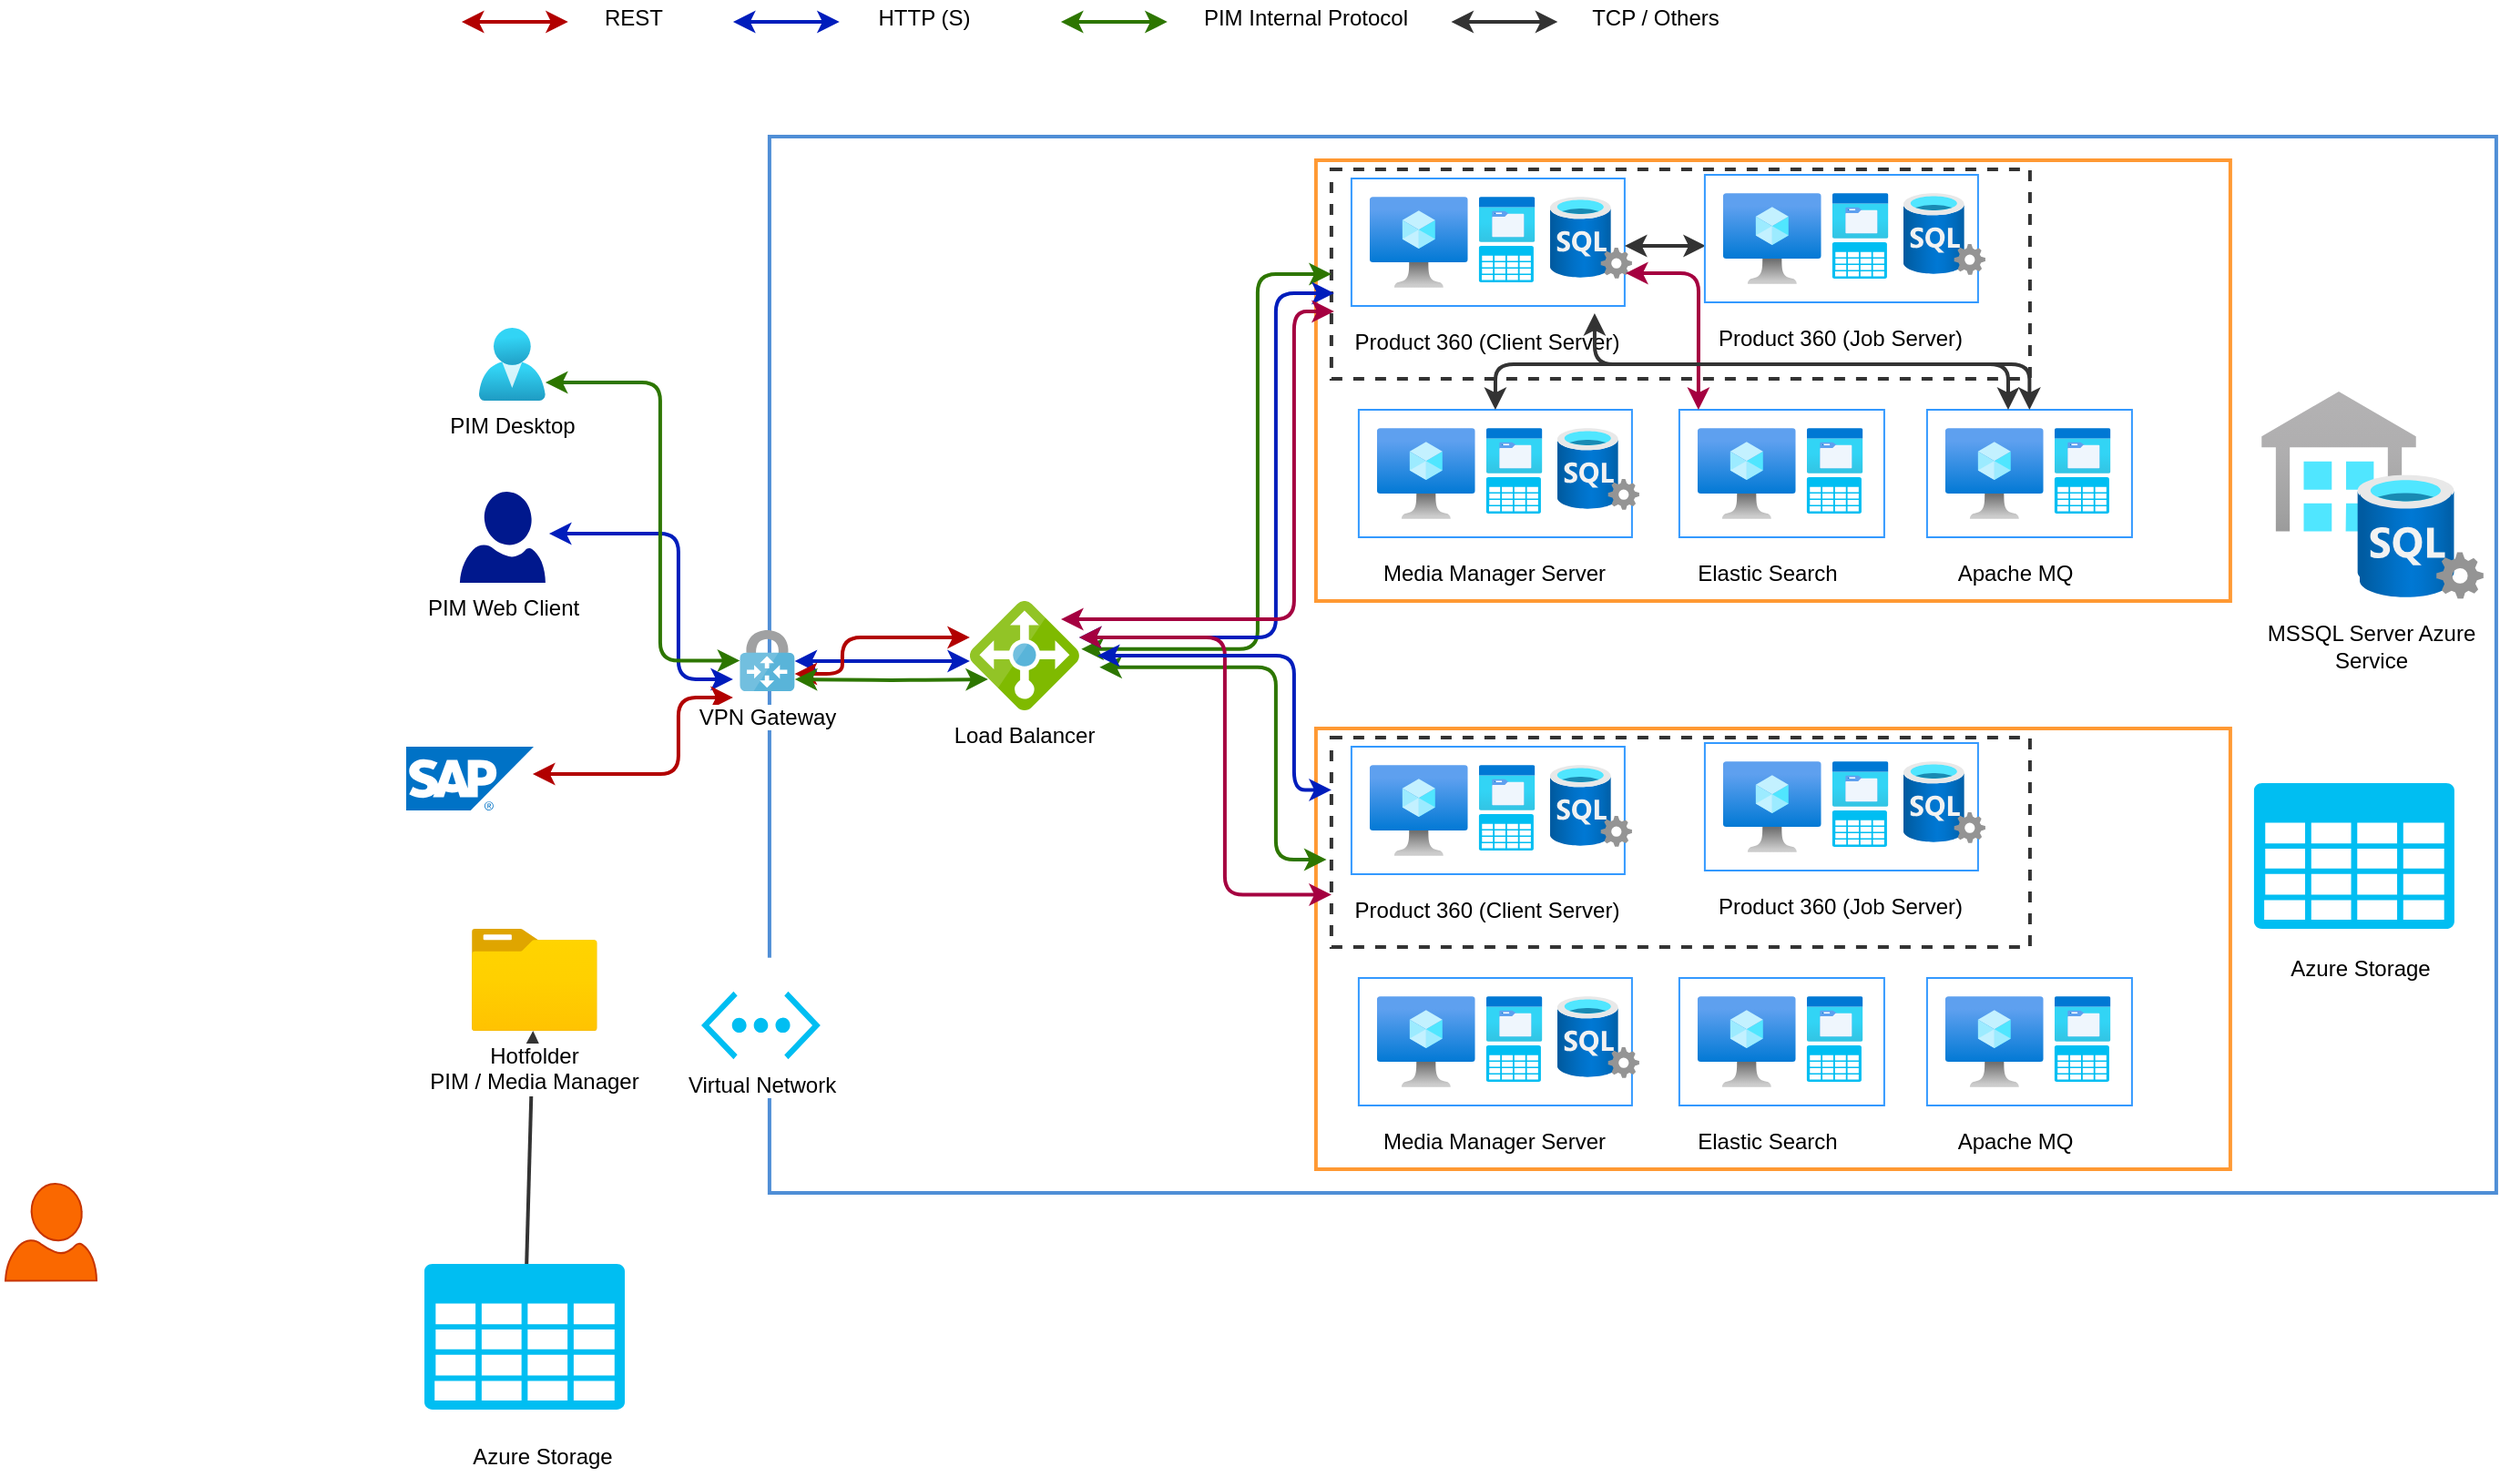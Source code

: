 <mxfile version="14.5.3" type="github">
  <diagram id="Y4N4YJ1VvW1J7Zvk4voF" name="Page-1">
    <mxGraphModel dx="1102" dy="1536" grid="1" gridSize="10" guides="1" tooltips="1" connect="1" arrows="1" fold="1" page="1" pageScale="1" pageWidth="1169" pageHeight="827" math="0" shadow="0">
      <root>
        <mxCell id="0" />
        <mxCell id="1" parent="0" />
        <mxCell id="n7G3Y2LQpJulJycApbIF-125" value="" style="rounded=0;whiteSpace=wrap;html=1;sketch=0;strokeWidth=2;fillColor=none;strokeColor=#4F8ED6;" vertex="1" parent="1">
          <mxGeometry x="549.45" y="-245" width="948" height="580" as="geometry" />
        </mxCell>
        <mxCell id="n7G3Y2LQpJulJycApbIF-141" value="" style="endArrow=classic;startArrow=classic;html=1;strokeWidth=2;edgeStyle=orthogonalEdgeStyle;fillColor=#0050ef;strokeColor=#001DBC;entryX=1.043;entryY=0.46;entryDx=0;entryDy=0;entryPerimeter=0;" edge="1" parent="1" target="n7G3Y2LQpJulJycApbIF-134">
          <mxGeometry width="50" height="50" relative="1" as="geometry">
            <mxPoint x="529.45" y="53" as="sourcePoint" />
            <mxPoint x="436.45" y="-100" as="targetPoint" />
            <Array as="points">
              <mxPoint x="499.45" y="53" />
              <mxPoint x="499.45" y="-27" />
            </Array>
          </mxGeometry>
        </mxCell>
        <mxCell id="n7G3Y2LQpJulJycApbIF-143" value="" style="endArrow=classic;startArrow=classic;html=1;strokeWidth=2;edgeStyle=orthogonalEdgeStyle;fillColor=#e51400;strokeColor=#B20000;entryX=1.064;entryY=0.5;entryDx=0;entryDy=0;entryPerimeter=0;" edge="1" parent="1">
          <mxGeometry width="50" height="50" relative="1" as="geometry">
            <mxPoint x="529.45" y="63" as="sourcePoint" />
            <mxPoint x="419.458" y="105" as="targetPoint" />
            <Array as="points">
              <mxPoint x="499.45" y="63" />
              <mxPoint x="499.45" y="105" />
            </Array>
          </mxGeometry>
        </mxCell>
        <mxCell id="n7G3Y2LQpJulJycApbIF-145" value="" style="endArrow=classic;startArrow=classic;html=1;strokeWidth=2;edgeStyle=orthogonalEdgeStyle;fillColor=#0050ef;strokeColor=#001DBC;" edge="1" parent="1" target="n7G3Y2LQpJulJycApbIF-2">
          <mxGeometry width="50" height="50" relative="1" as="geometry">
            <mxPoint x="659.45" y="43" as="sourcePoint" />
            <mxPoint x="573.3" y="60" as="targetPoint" />
            <Array as="points">
              <mxPoint x="629.45" y="43" />
              <mxPoint x="629.45" y="43" />
            </Array>
          </mxGeometry>
        </mxCell>
        <mxCell id="n7G3Y2LQpJulJycApbIF-127" value="Azure Storage" style="text;html=1;strokeColor=none;fillColor=none;align=center;verticalAlign=middle;whiteSpace=wrap;rounded=0;sketch=0;" vertex="1" parent="1">
          <mxGeometry x="360" y="470" width="130" height="20" as="geometry" />
        </mxCell>
        <mxCell id="n7G3Y2LQpJulJycApbIF-117" value="" style="group" vertex="1" connectable="0" parent="1">
          <mxGeometry x="1368.45" y="-105" width="122" height="113.88" as="geometry" />
        </mxCell>
        <mxCell id="n7G3Y2LQpJulJycApbIF-116" value="" style="aspect=fixed;html=1;points=[];align=center;image;fontSize=12;image=img/lib/azure2/databases/Azure_SQL_Server_Stretch_Databases.svg;sketch=0;strokeColor=#FF9933;strokeWidth=2;fillColor=none;" vertex="1" parent="n7G3Y2LQpJulJycApbIF-117">
          <mxGeometry width="106" height="107.66" as="geometry" />
        </mxCell>
        <mxCell id="n7G3Y2LQpJulJycApbIF-115" value="" style="aspect=fixed;html=1;points=[];align=center;image;fontSize=12;image=img/lib/azure2/databases/SQL_Server.svg;sketch=0;strokeColor=#FF9933;strokeWidth=2;fillColor=none;" vertex="1" parent="n7G3Y2LQpJulJycApbIF-117">
          <mxGeometry x="54" y="45.88" width="68" height="68" as="geometry" />
        </mxCell>
        <mxCell id="n7G3Y2LQpJulJycApbIF-119" value="MSSQL Server Azure Service" style="text;html=1;strokeColor=none;fillColor=none;align=center;verticalAlign=middle;whiteSpace=wrap;rounded=0;sketch=0;" vertex="1" parent="1">
          <mxGeometry x="1364.45" y="25" width="130" height="20" as="geometry" />
        </mxCell>
        <mxCell id="n7G3Y2LQpJulJycApbIF-122" value="Azure Storage" style="text;html=1;strokeColor=none;fillColor=none;align=center;verticalAlign=middle;whiteSpace=wrap;rounded=0;sketch=0;" vertex="1" parent="1">
          <mxGeometry x="1358.45" y="202" width="130" height="20" as="geometry" />
        </mxCell>
        <mxCell id="n7G3Y2LQpJulJycApbIF-9" value="" style="group" vertex="1" connectable="0" parent="1">
          <mxGeometry x="490" y="205.859" width="131.087" height="77.143" as="geometry" />
        </mxCell>
        <mxCell id="n7G3Y2LQpJulJycApbIF-5" value="" style="rounded=0;whiteSpace=wrap;html=1;sketch=0;fillColor=#ffffff;strokeColor=none;" vertex="1" parent="n7G3Y2LQpJulJycApbIF-9">
          <mxGeometry width="100" height="77.14" as="geometry" />
        </mxCell>
        <mxCell id="n7G3Y2LQpJulJycApbIF-3" value="Virtual Network" style="verticalLabelPosition=bottom;html=1;verticalAlign=top;align=center;strokeColor=none;fillColor=#00BEF2;shape=mxgraph.azure.virtual_network;pointerEvents=1;sketch=0;" vertex="1" parent="n7G3Y2LQpJulJycApbIF-9">
          <mxGeometry x="22" y="18.57" width="65.43" height="37.14" as="geometry" />
        </mxCell>
        <mxCell id="n7G3Y2LQpJulJycApbIF-2" value="VPN Gateway" style="aspect=fixed;html=1;points=[];align=center;image;fontSize=12;image=img/lib/mscae/VPN_Gateway.svg;sketch=0;" vertex="1" parent="1">
          <mxGeometry x="533.15" y="26" width="30.15" height="33.5" as="geometry" />
        </mxCell>
        <mxCell id="n7G3Y2LQpJulJycApbIF-23" value="Load Balancer" style="aspect=fixed;html=1;points=[];align=center;image;fontSize=12;image=img/lib/mscae/Load_Balancer_feature.svg;sketch=0;strokeColor=#3399FF;fillColor=#ffffff;" vertex="1" parent="1">
          <mxGeometry x="659.45" y="10" width="60" height="60" as="geometry" />
        </mxCell>
        <mxCell id="n7G3Y2LQpJulJycApbIF-266" style="edgeStyle=none;rounded=0;orthogonalLoop=1;jettySize=auto;html=1;strokeColor=#333333;strokeWidth=2;" edge="1" parent="1" source="n7G3Y2LQpJulJycApbIF-126" target="n7G3Y2LQpJulJycApbIF-128">
          <mxGeometry relative="1" as="geometry" />
        </mxCell>
        <mxCell id="n7G3Y2LQpJulJycApbIF-126" value="" style="verticalLabelPosition=bottom;html=1;verticalAlign=top;align=center;strokeColor=none;fillColor=#00BEF2;shape=mxgraph.azure.storage;pointerEvents=1;sketch=0;" vertex="1" parent="1">
          <mxGeometry x="360" y="374" width="110" height="80" as="geometry" />
        </mxCell>
        <mxCell id="n7G3Y2LQpJulJycApbIF-128" value="Hotfolder &lt;br&gt;PIM / Media Manager" style="aspect=fixed;html=1;points=[];align=center;image;fontSize=12;image=img/lib/azure2/general/Folder_Blank.svg;sketch=0;strokeColor=#4F8ED6;strokeWidth=2;fillColor=none;" vertex="1" parent="1">
          <mxGeometry x="385.9" y="190" width="69" height="56.0" as="geometry" />
        </mxCell>
        <mxCell id="n7G3Y2LQpJulJycApbIF-134" value="PIM Web Client" style="aspect=fixed;pointerEvents=1;shadow=0;dashed=0;html=1;strokeColor=none;labelPosition=center;verticalLabelPosition=bottom;verticalAlign=top;align=center;fillColor=#00188D;shape=mxgraph.azure.user;sketch=0;" vertex="1" parent="1">
          <mxGeometry x="379.45" y="-50" width="47" height="50" as="geometry" />
        </mxCell>
        <mxCell id="n7G3Y2LQpJulJycApbIF-1" value="PIM Desktop" style="aspect=fixed;html=1;points=[];align=center;image;fontSize=12;image=img/lib/azure2/identity/Users.svg;sketch=0;imageBackground=#ffffff;" vertex="1" parent="1">
          <mxGeometry x="389.88" y="-140" width="36.57" height="40" as="geometry" />
        </mxCell>
        <mxCell id="n7G3Y2LQpJulJycApbIF-139" value="" style="endArrow=classic;startArrow=classic;html=1;strokeWidth=2;edgeStyle=orthogonalEdgeStyle;fillColor=#60a917;strokeColor=#2D7600;" edge="1" parent="1" source="n7G3Y2LQpJulJycApbIF-2" target="n7G3Y2LQpJulJycApbIF-1">
          <mxGeometry x="268.45" y="-155" width="50" height="50" as="geometry">
            <mxPoint x="909.45" y="80" as="sourcePoint" />
            <mxPoint x="959.45" y="30" as="targetPoint" />
            <Array as="points">
              <mxPoint x="489.45" y="43" />
              <mxPoint x="489.45" y="-110" />
            </Array>
          </mxGeometry>
        </mxCell>
        <mxCell id="n7G3Y2LQpJulJycApbIF-144" value="" style="endArrow=classic;startArrow=classic;html=1;strokeWidth=2;edgeStyle=orthogonalEdgeStyle;fillColor=#e51400;strokeColor=#B20000;" edge="1" parent="1" source="n7G3Y2LQpJulJycApbIF-23" target="n7G3Y2LQpJulJycApbIF-2">
          <mxGeometry x="268.45" y="-155" width="50" height="50" as="geometry">
            <mxPoint x="669.45" as="sourcePoint" />
            <mxPoint x="429.458" y="115" as="targetPoint" />
            <Array as="points">
              <mxPoint x="589.45" y="30" />
              <mxPoint x="589.45" y="50" />
            </Array>
          </mxGeometry>
        </mxCell>
        <mxCell id="n7G3Y2LQpJulJycApbIF-204" value="" style="group" vertex="1" connectable="0" parent="1">
          <mxGeometry x="849.45" y="-232" width="502" height="242" as="geometry" />
        </mxCell>
        <mxCell id="n7G3Y2LQpJulJycApbIF-54" value="" style="rounded=0;whiteSpace=wrap;html=1;sketch=0;fillColor=none;strokeColor=#FF9933;strokeWidth=2;" vertex="1" parent="n7G3Y2LQpJulJycApbIF-204">
          <mxGeometry width="502" height="242" as="geometry" />
        </mxCell>
        <mxCell id="n7G3Y2LQpJulJycApbIF-31" value="" style="group;fillColor=#ffffff;" vertex="1" connectable="0" parent="n7G3Y2LQpJulJycApbIF-204">
          <mxGeometry x="12" y="10" width="380" height="110" as="geometry" />
        </mxCell>
        <mxCell id="n7G3Y2LQpJulJycApbIF-165" value="" style="rounded=0;whiteSpace=wrap;html=1;sketch=0;strokeWidth=2;fillColor=none;strokeColor=#333333;dashed=1;" vertex="1" parent="n7G3Y2LQpJulJycApbIF-31">
          <mxGeometry x="-3.5" y="-5" width="383.5" height="115" as="geometry" />
        </mxCell>
        <mxCell id="n7G3Y2LQpJulJycApbIF-24" value="" style="rounded=0;whiteSpace=wrap;html=1;sketch=0;strokeColor=#3399FF;fillColor=#ffffff;" vertex="1" parent="n7G3Y2LQpJulJycApbIF-31">
          <mxGeometry x="7.5" width="150" height="70" as="geometry" />
        </mxCell>
        <mxCell id="n7G3Y2LQpJulJycApbIF-25" value="" style="aspect=fixed;html=1;points=[];align=center;image;fontSize=12;image=img/lib/azure2/compute/Virtual_Machine.svg;sketch=0;strokeColor=#3399FF;fillColor=#ffffff;" vertex="1" parent="n7G3Y2LQpJulJycApbIF-31">
          <mxGeometry x="17.5" y="10" width="53.91" height="50" as="geometry" />
        </mxCell>
        <mxCell id="n7G3Y2LQpJulJycApbIF-27" value="" style="aspect=fixed;html=1;points=[];align=center;image;fontSize=12;image=img/lib/azure2/general/Storage_Azure_Files.svg;sketch=0;strokeColor=#3399FF;fillColor=#ffffff;" vertex="1" parent="n7G3Y2LQpJulJycApbIF-31">
          <mxGeometry x="77.5" y="10" width="30.76" height="25" as="geometry" />
        </mxCell>
        <mxCell id="n7G3Y2LQpJulJycApbIF-28" value="" style="verticalLabelPosition=bottom;html=1;verticalAlign=top;align=center;strokeColor=none;fillColor=#00BEF2;shape=mxgraph.azure.storage;pointerEvents=1;sketch=0;" vertex="1" parent="n7G3Y2LQpJulJycApbIF-31">
          <mxGeometry x="77.5" y="37" width="30" height="20" as="geometry" />
        </mxCell>
        <mxCell id="n7G3Y2LQpJulJycApbIF-29" value="" style="aspect=fixed;html=1;points=[];align=center;image;fontSize=12;image=img/lib/azure2/databases/SQL_Server.svg;sketch=0;strokeColor=#3399FF;fillColor=#ffffff;" vertex="1" parent="n7G3Y2LQpJulJycApbIF-31">
          <mxGeometry x="116.5" y="10" width="45" height="45" as="geometry" />
        </mxCell>
        <mxCell id="n7G3Y2LQpJulJycApbIF-30" value="Product 360 (Client Server)" style="text;html=1;strokeColor=none;fillColor=none;align=center;verticalAlign=middle;whiteSpace=wrap;rounded=0;sketch=0;" vertex="1" parent="n7G3Y2LQpJulJycApbIF-31">
          <mxGeometry y="80" width="165" height="20" as="geometry" />
        </mxCell>
        <mxCell id="n7G3Y2LQpJulJycApbIF-256" value="" style="endArrow=classic;startArrow=classic;html=1;strokeWidth=2;fillColor=#60a917;entryX=1.064;entryY=0.5;entryDx=0;entryDy=0;entryPerimeter=0;strokeColor=#333333;" edge="1" parent="n7G3Y2LQpJulJycApbIF-31">
          <mxGeometry x="156.488" y="-13" width="50" height="50" as="geometry">
            <mxPoint x="202" y="37" as="sourcePoint" />
            <mxPoint x="157.498" y="37" as="targetPoint" />
          </mxGeometry>
        </mxCell>
        <mxCell id="n7G3Y2LQpJulJycApbIF-32" value="" style="group" vertex="1" connectable="0" parent="n7G3Y2LQpJulJycApbIF-204">
          <mxGeometry x="206" y="8" width="165" height="100" as="geometry" />
        </mxCell>
        <mxCell id="n7G3Y2LQpJulJycApbIF-33" value="" style="rounded=0;whiteSpace=wrap;html=1;sketch=0;strokeColor=#3399FF;fillColor=#ffffff;" vertex="1" parent="n7G3Y2LQpJulJycApbIF-32">
          <mxGeometry x="7.5" width="150" height="70" as="geometry" />
        </mxCell>
        <mxCell id="n7G3Y2LQpJulJycApbIF-34" value="" style="aspect=fixed;html=1;points=[];align=center;image;fontSize=12;image=img/lib/azure2/compute/Virtual_Machine.svg;sketch=0;strokeColor=#3399FF;fillColor=#ffffff;" vertex="1" parent="n7G3Y2LQpJulJycApbIF-32">
          <mxGeometry x="17.5" y="10" width="53.91" height="50" as="geometry" />
        </mxCell>
        <mxCell id="n7G3Y2LQpJulJycApbIF-35" value="" style="aspect=fixed;html=1;points=[];align=center;image;fontSize=12;image=img/lib/azure2/general/Storage_Azure_Files.svg;sketch=0;strokeColor=#3399FF;fillColor=#ffffff;" vertex="1" parent="n7G3Y2LQpJulJycApbIF-32">
          <mxGeometry x="77.5" y="10" width="30.76" height="25" as="geometry" />
        </mxCell>
        <mxCell id="n7G3Y2LQpJulJycApbIF-36" value="" style="verticalLabelPosition=bottom;html=1;verticalAlign=top;align=center;strokeColor=none;fillColor=#00BEF2;shape=mxgraph.azure.storage;pointerEvents=1;sketch=0;" vertex="1" parent="n7G3Y2LQpJulJycApbIF-32">
          <mxGeometry x="77.5" y="37" width="30" height="20" as="geometry" />
        </mxCell>
        <mxCell id="n7G3Y2LQpJulJycApbIF-37" value="" style="aspect=fixed;html=1;points=[];align=center;image;fontSize=12;image=img/lib/azure2/databases/SQL_Server.svg;sketch=0;strokeColor=#3399FF;fillColor=#ffffff;" vertex="1" parent="n7G3Y2LQpJulJycApbIF-32">
          <mxGeometry x="116.5" y="10" width="45" height="45" as="geometry" />
        </mxCell>
        <mxCell id="n7G3Y2LQpJulJycApbIF-38" value="Product 360 (Job Server)" style="text;html=1;strokeColor=none;fillColor=none;align=center;verticalAlign=middle;whiteSpace=wrap;rounded=0;sketch=0;" vertex="1" parent="n7G3Y2LQpJulJycApbIF-32">
          <mxGeometry y="80" width="165" height="20" as="geometry" />
        </mxCell>
        <mxCell id="n7G3Y2LQpJulJycApbIF-40" value="" style="group" vertex="1" connectable="0" parent="n7G3Y2LQpJulJycApbIF-204">
          <mxGeometry x="16" y="137" width="165" height="100" as="geometry" />
        </mxCell>
        <mxCell id="n7G3Y2LQpJulJycApbIF-41" value="" style="rounded=0;whiteSpace=wrap;html=1;sketch=0;strokeColor=#3399FF;fillColor=#ffffff;" vertex="1" parent="n7G3Y2LQpJulJycApbIF-40">
          <mxGeometry x="7.5" width="150" height="70" as="geometry" />
        </mxCell>
        <mxCell id="n7G3Y2LQpJulJycApbIF-42" value="" style="aspect=fixed;html=1;points=[];align=center;image;fontSize=12;image=img/lib/azure2/compute/Virtual_Machine.svg;sketch=0;strokeColor=#3399FF;fillColor=#ffffff;" vertex="1" parent="n7G3Y2LQpJulJycApbIF-40">
          <mxGeometry x="17.5" y="10" width="53.91" height="50" as="geometry" />
        </mxCell>
        <mxCell id="n7G3Y2LQpJulJycApbIF-43" value="" style="aspect=fixed;html=1;points=[];align=center;image;fontSize=12;image=img/lib/azure2/general/Storage_Azure_Files.svg;sketch=0;strokeColor=#3399FF;fillColor=#ffffff;" vertex="1" parent="n7G3Y2LQpJulJycApbIF-40">
          <mxGeometry x="77.5" y="10" width="30.76" height="25" as="geometry" />
        </mxCell>
        <mxCell id="n7G3Y2LQpJulJycApbIF-44" value="" style="verticalLabelPosition=bottom;html=1;verticalAlign=top;align=center;strokeColor=none;fillColor=#00BEF2;shape=mxgraph.azure.storage;pointerEvents=1;sketch=0;" vertex="1" parent="n7G3Y2LQpJulJycApbIF-40">
          <mxGeometry x="77.5" y="37" width="30" height="20" as="geometry" />
        </mxCell>
        <mxCell id="n7G3Y2LQpJulJycApbIF-45" value="" style="aspect=fixed;html=1;points=[];align=center;image;fontSize=12;image=img/lib/azure2/databases/SQL_Server.svg;sketch=0;strokeColor=#3399FF;fillColor=#ffffff;" vertex="1" parent="n7G3Y2LQpJulJycApbIF-40">
          <mxGeometry x="116.5" y="10" width="45" height="45" as="geometry" />
        </mxCell>
        <mxCell id="n7G3Y2LQpJulJycApbIF-46" value="Media Manager Server" style="text;html=1;strokeColor=none;fillColor=none;align=center;verticalAlign=middle;whiteSpace=wrap;rounded=0;sketch=0;" vertex="1" parent="n7G3Y2LQpJulJycApbIF-40">
          <mxGeometry y="80" width="165" height="20" as="geometry" />
        </mxCell>
        <mxCell id="n7G3Y2LQpJulJycApbIF-47" value="" style="group" vertex="1" connectable="0" parent="n7G3Y2LQpJulJycApbIF-204">
          <mxGeometry x="192" y="137" width="165" height="100" as="geometry" />
        </mxCell>
        <mxCell id="n7G3Y2LQpJulJycApbIF-48" value="" style="rounded=0;whiteSpace=wrap;html=1;sketch=0;strokeColor=#3399FF;fillColor=#ffffff;" vertex="1" parent="n7G3Y2LQpJulJycApbIF-47">
          <mxGeometry x="7.5" width="112.5" height="70" as="geometry" />
        </mxCell>
        <mxCell id="n7G3Y2LQpJulJycApbIF-49" value="" style="aspect=fixed;html=1;points=[];align=center;image;fontSize=12;image=img/lib/azure2/compute/Virtual_Machine.svg;sketch=0;strokeColor=#3399FF;fillColor=#ffffff;" vertex="1" parent="n7G3Y2LQpJulJycApbIF-47">
          <mxGeometry x="17.5" y="10" width="53.91" height="50" as="geometry" />
        </mxCell>
        <mxCell id="n7G3Y2LQpJulJycApbIF-50" value="" style="aspect=fixed;html=1;points=[];align=center;image;fontSize=12;image=img/lib/azure2/general/Storage_Azure_Files.svg;sketch=0;strokeColor=#3399FF;fillColor=#ffffff;" vertex="1" parent="n7G3Y2LQpJulJycApbIF-47">
          <mxGeometry x="77.5" y="10" width="30.76" height="25" as="geometry" />
        </mxCell>
        <mxCell id="n7G3Y2LQpJulJycApbIF-51" value="" style="verticalLabelPosition=bottom;html=1;verticalAlign=top;align=center;strokeColor=none;fillColor=#00BEF2;shape=mxgraph.azure.storage;pointerEvents=1;sketch=0;" vertex="1" parent="n7G3Y2LQpJulJycApbIF-47">
          <mxGeometry x="77.5" y="37" width="30" height="20" as="geometry" />
        </mxCell>
        <mxCell id="n7G3Y2LQpJulJycApbIF-53" value="Elastic Search" style="text;html=1;strokeColor=none;fillColor=none;align=center;verticalAlign=middle;whiteSpace=wrap;rounded=0;sketch=0;" vertex="1" parent="n7G3Y2LQpJulJycApbIF-47">
          <mxGeometry x="-26" y="80" width="165" height="20" as="geometry" />
        </mxCell>
        <mxCell id="n7G3Y2LQpJulJycApbIF-147" value="" style="group" vertex="1" connectable="0" parent="n7G3Y2LQpJulJycApbIF-204">
          <mxGeometry x="328" y="137" width="165" height="100" as="geometry" />
        </mxCell>
        <mxCell id="n7G3Y2LQpJulJycApbIF-148" value="" style="rounded=0;whiteSpace=wrap;html=1;sketch=0;strokeColor=#3399FF;fillColor=#ffffff;" vertex="1" parent="n7G3Y2LQpJulJycApbIF-147">
          <mxGeometry x="7.5" width="112.5" height="70" as="geometry" />
        </mxCell>
        <mxCell id="n7G3Y2LQpJulJycApbIF-149" value="" style="aspect=fixed;html=1;points=[];align=center;image;fontSize=12;image=img/lib/azure2/compute/Virtual_Machine.svg;sketch=0;strokeColor=#3399FF;fillColor=#ffffff;" vertex="1" parent="n7G3Y2LQpJulJycApbIF-147">
          <mxGeometry x="17.5" y="10" width="53.91" height="50" as="geometry" />
        </mxCell>
        <mxCell id="n7G3Y2LQpJulJycApbIF-150" value="" style="aspect=fixed;html=1;points=[];align=center;image;fontSize=12;image=img/lib/azure2/general/Storage_Azure_Files.svg;sketch=0;strokeColor=#3399FF;fillColor=#ffffff;" vertex="1" parent="n7G3Y2LQpJulJycApbIF-147">
          <mxGeometry x="77.5" y="10" width="30.76" height="25" as="geometry" />
        </mxCell>
        <mxCell id="n7G3Y2LQpJulJycApbIF-151" value="" style="verticalLabelPosition=bottom;html=1;verticalAlign=top;align=center;strokeColor=none;fillColor=#00BEF2;shape=mxgraph.azure.storage;pointerEvents=1;sketch=0;" vertex="1" parent="n7G3Y2LQpJulJycApbIF-147">
          <mxGeometry x="77.5" y="37" width="30" height="20" as="geometry" />
        </mxCell>
        <mxCell id="n7G3Y2LQpJulJycApbIF-152" value="Apache MQ" style="text;html=1;strokeColor=none;fillColor=none;align=center;verticalAlign=middle;whiteSpace=wrap;rounded=0;sketch=0;" vertex="1" parent="n7G3Y2LQpJulJycApbIF-147">
          <mxGeometry x="-26" y="80" width="165" height="20" as="geometry" />
        </mxCell>
        <mxCell id="n7G3Y2LQpJulJycApbIF-253" value="" style="endArrow=classic;startArrow=classic;html=1;strokeWidth=2;edgeStyle=orthogonalEdgeStyle;fillColor=#d80073;entryX=0.5;entryY=0;entryDx=0;entryDy=0;strokeColor=#333333;exitX=0.89;exitY=1.057;exitDx=0;exitDy=0;exitPerimeter=0;" edge="1" parent="n7G3Y2LQpJulJycApbIF-204" source="n7G3Y2LQpJulJycApbIF-24" target="n7G3Y2LQpJulJycApbIF-148">
          <mxGeometry x="-541" y="117" width="50" height="50" as="geometry">
            <mxPoint x="20" y="93" as="sourcePoint" />
            <mxPoint x="-120" y="243" as="targetPoint" />
            <Array as="points">
              <mxPoint x="153" y="112" />
              <mxPoint x="392" y="112" />
            </Array>
          </mxGeometry>
        </mxCell>
        <mxCell id="n7G3Y2LQpJulJycApbIF-257" value="" style="endArrow=classic;startArrow=classic;html=1;strokeWidth=2;edgeStyle=orthogonalEdgeStyle;fillColor=#d80073;strokeColor=#A50040;" edge="1" parent="n7G3Y2LQpJulJycApbIF-204">
          <mxGeometry x="-541" y="118" width="50" height="50" as="geometry">
            <mxPoint x="210" y="137" as="sourcePoint" />
            <mxPoint x="170" y="62" as="targetPoint" />
            <Array as="points">
              <mxPoint x="210" y="62" />
              <mxPoint x="170" y="62" />
            </Array>
          </mxGeometry>
        </mxCell>
        <mxCell id="n7G3Y2LQpJulJycApbIF-258" value="" style="endArrow=classic;startArrow=classic;html=1;strokeWidth=2;edgeStyle=orthogonalEdgeStyle;fillColor=#d80073;strokeColor=#333333;exitX=0.5;exitY=0;exitDx=0;exitDy=0;entryX=0.396;entryY=0;entryDx=0;entryDy=0;entryPerimeter=0;" edge="1" parent="n7G3Y2LQpJulJycApbIF-204" source="n7G3Y2LQpJulJycApbIF-41" target="n7G3Y2LQpJulJycApbIF-148">
          <mxGeometry x="-1041" y="369" width="50" height="50" as="geometry">
            <mxPoint x="163" y="93.99" as="sourcePoint" />
            <mxPoint x="390" y="132" as="targetPoint" />
            <Array as="points">
              <mxPoint x="99" y="112" />
              <mxPoint x="380" y="112" />
            </Array>
          </mxGeometry>
        </mxCell>
        <mxCell id="n7G3Y2LQpJulJycApbIF-205" value="" style="group" vertex="1" connectable="0" parent="1">
          <mxGeometry x="849.45" y="80" width="502" height="242" as="geometry" />
        </mxCell>
        <mxCell id="n7G3Y2LQpJulJycApbIF-206" value="" style="rounded=0;whiteSpace=wrap;html=1;sketch=0;fillColor=none;strokeColor=#FF9933;strokeWidth=2;" vertex="1" parent="n7G3Y2LQpJulJycApbIF-205">
          <mxGeometry width="502" height="242" as="geometry" />
        </mxCell>
        <mxCell id="n7G3Y2LQpJulJycApbIF-207" value="" style="group;fillColor=#ffffff;" vertex="1" connectable="0" parent="n7G3Y2LQpJulJycApbIF-205">
          <mxGeometry x="12" y="10" width="380" height="110" as="geometry" />
        </mxCell>
        <mxCell id="n7G3Y2LQpJulJycApbIF-208" value="" style="rounded=0;whiteSpace=wrap;html=1;sketch=0;strokeWidth=2;fillColor=none;strokeColor=#333333;dashed=1;" vertex="1" parent="n7G3Y2LQpJulJycApbIF-207">
          <mxGeometry x="-3.5" y="-5" width="383.5" height="115" as="geometry" />
        </mxCell>
        <mxCell id="n7G3Y2LQpJulJycApbIF-209" value="" style="rounded=0;whiteSpace=wrap;html=1;sketch=0;strokeColor=#3399FF;fillColor=#ffffff;" vertex="1" parent="n7G3Y2LQpJulJycApbIF-207">
          <mxGeometry x="7.5" width="150" height="70" as="geometry" />
        </mxCell>
        <mxCell id="n7G3Y2LQpJulJycApbIF-210" value="" style="aspect=fixed;html=1;points=[];align=center;image;fontSize=12;image=img/lib/azure2/compute/Virtual_Machine.svg;sketch=0;strokeColor=#3399FF;fillColor=#ffffff;" vertex="1" parent="n7G3Y2LQpJulJycApbIF-207">
          <mxGeometry x="17.5" y="10" width="53.91" height="50" as="geometry" />
        </mxCell>
        <mxCell id="n7G3Y2LQpJulJycApbIF-211" value="" style="aspect=fixed;html=1;points=[];align=center;image;fontSize=12;image=img/lib/azure2/general/Storage_Azure_Files.svg;sketch=0;strokeColor=#3399FF;fillColor=#ffffff;" vertex="1" parent="n7G3Y2LQpJulJycApbIF-207">
          <mxGeometry x="77.5" y="10" width="30.76" height="25" as="geometry" />
        </mxCell>
        <mxCell id="n7G3Y2LQpJulJycApbIF-212" value="" style="verticalLabelPosition=bottom;html=1;verticalAlign=top;align=center;strokeColor=none;fillColor=#00BEF2;shape=mxgraph.azure.storage;pointerEvents=1;sketch=0;" vertex="1" parent="n7G3Y2LQpJulJycApbIF-207">
          <mxGeometry x="77.5" y="37" width="30" height="20" as="geometry" />
        </mxCell>
        <mxCell id="n7G3Y2LQpJulJycApbIF-213" value="" style="aspect=fixed;html=1;points=[];align=center;image;fontSize=12;image=img/lib/azure2/databases/SQL_Server.svg;sketch=0;strokeColor=#3399FF;fillColor=#ffffff;" vertex="1" parent="n7G3Y2LQpJulJycApbIF-207">
          <mxGeometry x="116.5" y="10" width="45" height="45" as="geometry" />
        </mxCell>
        <mxCell id="n7G3Y2LQpJulJycApbIF-214" value="Product 360 (Client Server)" style="text;html=1;strokeColor=none;fillColor=none;align=center;verticalAlign=middle;whiteSpace=wrap;rounded=0;sketch=0;" vertex="1" parent="n7G3Y2LQpJulJycApbIF-207">
          <mxGeometry y="80" width="165" height="20" as="geometry" />
        </mxCell>
        <mxCell id="n7G3Y2LQpJulJycApbIF-215" value="" style="group" vertex="1" connectable="0" parent="n7G3Y2LQpJulJycApbIF-205">
          <mxGeometry x="206" y="8" width="165" height="100" as="geometry" />
        </mxCell>
        <mxCell id="n7G3Y2LQpJulJycApbIF-216" value="" style="rounded=0;whiteSpace=wrap;html=1;sketch=0;strokeColor=#3399FF;fillColor=#ffffff;" vertex="1" parent="n7G3Y2LQpJulJycApbIF-215">
          <mxGeometry x="7.5" width="150" height="70" as="geometry" />
        </mxCell>
        <mxCell id="n7G3Y2LQpJulJycApbIF-217" value="" style="aspect=fixed;html=1;points=[];align=center;image;fontSize=12;image=img/lib/azure2/compute/Virtual_Machine.svg;sketch=0;strokeColor=#3399FF;fillColor=#ffffff;" vertex="1" parent="n7G3Y2LQpJulJycApbIF-215">
          <mxGeometry x="17.5" y="10" width="53.91" height="50" as="geometry" />
        </mxCell>
        <mxCell id="n7G3Y2LQpJulJycApbIF-218" value="" style="aspect=fixed;html=1;points=[];align=center;image;fontSize=12;image=img/lib/azure2/general/Storage_Azure_Files.svg;sketch=0;strokeColor=#3399FF;fillColor=#ffffff;" vertex="1" parent="n7G3Y2LQpJulJycApbIF-215">
          <mxGeometry x="77.5" y="10" width="30.76" height="25" as="geometry" />
        </mxCell>
        <mxCell id="n7G3Y2LQpJulJycApbIF-219" value="" style="verticalLabelPosition=bottom;html=1;verticalAlign=top;align=center;strokeColor=none;fillColor=#00BEF2;shape=mxgraph.azure.storage;pointerEvents=1;sketch=0;" vertex="1" parent="n7G3Y2LQpJulJycApbIF-215">
          <mxGeometry x="77.5" y="37" width="30" height="20" as="geometry" />
        </mxCell>
        <mxCell id="n7G3Y2LQpJulJycApbIF-220" value="" style="aspect=fixed;html=1;points=[];align=center;image;fontSize=12;image=img/lib/azure2/databases/SQL_Server.svg;sketch=0;strokeColor=#3399FF;fillColor=#ffffff;" vertex="1" parent="n7G3Y2LQpJulJycApbIF-215">
          <mxGeometry x="116.5" y="10" width="45" height="45" as="geometry" />
        </mxCell>
        <mxCell id="n7G3Y2LQpJulJycApbIF-221" value="Product 360 (Job Server)" style="text;html=1;strokeColor=none;fillColor=none;align=center;verticalAlign=middle;whiteSpace=wrap;rounded=0;sketch=0;" vertex="1" parent="n7G3Y2LQpJulJycApbIF-215">
          <mxGeometry y="80" width="165" height="20" as="geometry" />
        </mxCell>
        <mxCell id="n7G3Y2LQpJulJycApbIF-222" value="" style="group" vertex="1" connectable="0" parent="n7G3Y2LQpJulJycApbIF-205">
          <mxGeometry x="16" y="137" width="165" height="100" as="geometry" />
        </mxCell>
        <mxCell id="n7G3Y2LQpJulJycApbIF-223" value="" style="rounded=0;whiteSpace=wrap;html=1;sketch=0;strokeColor=#3399FF;fillColor=#ffffff;" vertex="1" parent="n7G3Y2LQpJulJycApbIF-222">
          <mxGeometry x="7.5" width="150" height="70" as="geometry" />
        </mxCell>
        <mxCell id="n7G3Y2LQpJulJycApbIF-224" value="" style="aspect=fixed;html=1;points=[];align=center;image;fontSize=12;image=img/lib/azure2/compute/Virtual_Machine.svg;sketch=0;strokeColor=#3399FF;fillColor=#ffffff;" vertex="1" parent="n7G3Y2LQpJulJycApbIF-222">
          <mxGeometry x="17.5" y="10" width="53.91" height="50" as="geometry" />
        </mxCell>
        <mxCell id="n7G3Y2LQpJulJycApbIF-225" value="" style="aspect=fixed;html=1;points=[];align=center;image;fontSize=12;image=img/lib/azure2/general/Storage_Azure_Files.svg;sketch=0;strokeColor=#3399FF;fillColor=#ffffff;" vertex="1" parent="n7G3Y2LQpJulJycApbIF-222">
          <mxGeometry x="77.5" y="10" width="30.76" height="25" as="geometry" />
        </mxCell>
        <mxCell id="n7G3Y2LQpJulJycApbIF-226" value="" style="verticalLabelPosition=bottom;html=1;verticalAlign=top;align=center;strokeColor=none;fillColor=#00BEF2;shape=mxgraph.azure.storage;pointerEvents=1;sketch=0;" vertex="1" parent="n7G3Y2LQpJulJycApbIF-222">
          <mxGeometry x="77.5" y="37" width="30" height="20" as="geometry" />
        </mxCell>
        <mxCell id="n7G3Y2LQpJulJycApbIF-227" value="" style="aspect=fixed;html=1;points=[];align=center;image;fontSize=12;image=img/lib/azure2/databases/SQL_Server.svg;sketch=0;strokeColor=#3399FF;fillColor=#ffffff;" vertex="1" parent="n7G3Y2LQpJulJycApbIF-222">
          <mxGeometry x="116.5" y="10" width="45" height="45" as="geometry" />
        </mxCell>
        <mxCell id="n7G3Y2LQpJulJycApbIF-228" value="Media Manager Server" style="text;html=1;strokeColor=none;fillColor=none;align=center;verticalAlign=middle;whiteSpace=wrap;rounded=0;sketch=0;" vertex="1" parent="n7G3Y2LQpJulJycApbIF-222">
          <mxGeometry y="80" width="165" height="20" as="geometry" />
        </mxCell>
        <mxCell id="n7G3Y2LQpJulJycApbIF-229" value="" style="group" vertex="1" connectable="0" parent="n7G3Y2LQpJulJycApbIF-205">
          <mxGeometry x="192" y="137" width="165" height="100" as="geometry" />
        </mxCell>
        <mxCell id="n7G3Y2LQpJulJycApbIF-230" value="" style="rounded=0;whiteSpace=wrap;html=1;sketch=0;strokeColor=#3399FF;fillColor=#ffffff;" vertex="1" parent="n7G3Y2LQpJulJycApbIF-229">
          <mxGeometry x="7.5" width="112.5" height="70" as="geometry" />
        </mxCell>
        <mxCell id="n7G3Y2LQpJulJycApbIF-231" value="" style="aspect=fixed;html=1;points=[];align=center;image;fontSize=12;image=img/lib/azure2/compute/Virtual_Machine.svg;sketch=0;strokeColor=#3399FF;fillColor=#ffffff;" vertex="1" parent="n7G3Y2LQpJulJycApbIF-229">
          <mxGeometry x="17.5" y="10" width="53.91" height="50" as="geometry" />
        </mxCell>
        <mxCell id="n7G3Y2LQpJulJycApbIF-232" value="" style="aspect=fixed;html=1;points=[];align=center;image;fontSize=12;image=img/lib/azure2/general/Storage_Azure_Files.svg;sketch=0;strokeColor=#3399FF;fillColor=#ffffff;" vertex="1" parent="n7G3Y2LQpJulJycApbIF-229">
          <mxGeometry x="77.5" y="10" width="30.76" height="25" as="geometry" />
        </mxCell>
        <mxCell id="n7G3Y2LQpJulJycApbIF-233" value="" style="verticalLabelPosition=bottom;html=1;verticalAlign=top;align=center;strokeColor=none;fillColor=#00BEF2;shape=mxgraph.azure.storage;pointerEvents=1;sketch=0;" vertex="1" parent="n7G3Y2LQpJulJycApbIF-229">
          <mxGeometry x="77.5" y="37" width="30" height="20" as="geometry" />
        </mxCell>
        <mxCell id="n7G3Y2LQpJulJycApbIF-234" value="Elastic Search" style="text;html=1;strokeColor=none;fillColor=none;align=center;verticalAlign=middle;whiteSpace=wrap;rounded=0;sketch=0;" vertex="1" parent="n7G3Y2LQpJulJycApbIF-229">
          <mxGeometry x="-26" y="80" width="165" height="20" as="geometry" />
        </mxCell>
        <mxCell id="n7G3Y2LQpJulJycApbIF-235" value="" style="group" vertex="1" connectable="0" parent="n7G3Y2LQpJulJycApbIF-205">
          <mxGeometry x="328" y="137" width="165" height="100" as="geometry" />
        </mxCell>
        <mxCell id="n7G3Y2LQpJulJycApbIF-236" value="" style="rounded=0;whiteSpace=wrap;html=1;sketch=0;strokeColor=#3399FF;fillColor=#ffffff;" vertex="1" parent="n7G3Y2LQpJulJycApbIF-235">
          <mxGeometry x="7.5" width="112.5" height="70" as="geometry" />
        </mxCell>
        <mxCell id="n7G3Y2LQpJulJycApbIF-237" value="" style="aspect=fixed;html=1;points=[];align=center;image;fontSize=12;image=img/lib/azure2/compute/Virtual_Machine.svg;sketch=0;strokeColor=#3399FF;fillColor=#ffffff;" vertex="1" parent="n7G3Y2LQpJulJycApbIF-235">
          <mxGeometry x="17.5" y="10" width="53.91" height="50" as="geometry" />
        </mxCell>
        <mxCell id="n7G3Y2LQpJulJycApbIF-238" value="" style="aspect=fixed;html=1;points=[];align=center;image;fontSize=12;image=img/lib/azure2/general/Storage_Azure_Files.svg;sketch=0;strokeColor=#3399FF;fillColor=#ffffff;" vertex="1" parent="n7G3Y2LQpJulJycApbIF-235">
          <mxGeometry x="77.5" y="10" width="30.76" height="25" as="geometry" />
        </mxCell>
        <mxCell id="n7G3Y2LQpJulJycApbIF-239" value="" style="verticalLabelPosition=bottom;html=1;verticalAlign=top;align=center;strokeColor=none;fillColor=#00BEF2;shape=mxgraph.azure.storage;pointerEvents=1;sketch=0;" vertex="1" parent="n7G3Y2LQpJulJycApbIF-235">
          <mxGeometry x="77.5" y="37" width="30" height="20" as="geometry" />
        </mxCell>
        <mxCell id="n7G3Y2LQpJulJycApbIF-240" value="Apache MQ" style="text;html=1;strokeColor=none;fillColor=none;align=center;verticalAlign=middle;whiteSpace=wrap;rounded=0;sketch=0;" vertex="1" parent="n7G3Y2LQpJulJycApbIF-235">
          <mxGeometry x="-26" y="80" width="165" height="20" as="geometry" />
        </mxCell>
        <mxCell id="n7G3Y2LQpJulJycApbIF-242" value="" style="endArrow=classic;startArrow=classic;html=1;strokeWidth=2;edgeStyle=orthogonalEdgeStyle;fillColor=#60a917;strokeColor=#2D7600;exitX=0;exitY=0.5;exitDx=0;exitDy=0;entryX=1.02;entryY=0.44;entryDx=0;entryDy=0;entryPerimeter=0;" edge="1" parent="1" source="n7G3Y2LQpJulJycApbIF-165" target="n7G3Y2LQpJulJycApbIF-23">
          <mxGeometry x="278.45" y="-145" width="50" height="50" as="geometry">
            <mxPoint x="543.15" y="52.8" as="sourcePoint" />
            <mxPoint x="817.45" y="22.5" as="targetPoint" />
            <Array as="points">
              <mxPoint x="817.45" y="-169" />
              <mxPoint x="817.45" y="36" />
            </Array>
          </mxGeometry>
        </mxCell>
        <mxCell id="n7G3Y2LQpJulJycApbIF-251" value="" style="endArrow=classic;startArrow=classic;html=1;strokeWidth=2;edgeStyle=orthogonalEdgeStyle;fillColor=#0050ef;strokeColor=#001DBC;" edge="1" parent="1">
          <mxGeometry x="288.45" y="-135" width="50" height="50" as="geometry">
            <mxPoint x="859.45" y="-159" as="sourcePoint" />
            <mxPoint x="719.45" y="30" as="targetPoint" />
            <Array as="points">
              <mxPoint x="827.45" y="-159" />
              <mxPoint x="827.45" y="30" />
            </Array>
          </mxGeometry>
        </mxCell>
        <mxCell id="n7G3Y2LQpJulJycApbIF-252" value="" style="endArrow=classic;startArrow=classic;html=1;strokeWidth=2;edgeStyle=orthogonalEdgeStyle;fillColor=#d80073;strokeColor=#A50040;" edge="1" parent="1">
          <mxGeometry x="298.45" y="-125" width="50" height="50" as="geometry">
            <mxPoint x="859.45" y="-149" as="sourcePoint" />
            <mxPoint x="709.45" y="20" as="targetPoint" />
            <Array as="points">
              <mxPoint x="837.45" y="-149" />
              <mxPoint x="837.45" y="20" />
              <mxPoint x="709.45" y="20" />
            </Array>
          </mxGeometry>
        </mxCell>
        <mxCell id="n7G3Y2LQpJulJycApbIF-243" value="" style="endArrow=classic;startArrow=classic;html=1;strokeWidth=2;fillColor=#e51400;strokeColor=#B20000;entryX=1.064;entryY=0.5;entryDx=0;entryDy=0;entryPerimeter=0;" edge="1" parent="1">
          <mxGeometry x="379.448" y="-320" width="50" height="50" as="geometry">
            <mxPoint x="438.9" y="-308" as="sourcePoint" />
            <mxPoint x="380.458" y="-308" as="targetPoint" />
          </mxGeometry>
        </mxCell>
        <mxCell id="n7G3Y2LQpJulJycApbIF-245" value="REST" style="text;html=1;strokeColor=none;fillColor=none;align=center;verticalAlign=middle;whiteSpace=wrap;rounded=0;dashed=1;sketch=0;" vertex="1" parent="1">
          <mxGeometry x="454.9" y="-320" width="40" height="20" as="geometry" />
        </mxCell>
        <mxCell id="n7G3Y2LQpJulJycApbIF-246" value="" style="endArrow=classic;startArrow=classic;html=1;strokeWidth=2;fillColor=#0050ef;strokeColor=#001DBC;entryX=1.064;entryY=0.5;entryDx=0;entryDy=0;entryPerimeter=0;" edge="1" parent="1">
          <mxGeometry x="529.448" y="-338" width="50" height="50" as="geometry">
            <mxPoint x="587.89" y="-308" as="sourcePoint" />
            <mxPoint x="529.448" y="-308" as="targetPoint" />
          </mxGeometry>
        </mxCell>
        <mxCell id="n7G3Y2LQpJulJycApbIF-247" value="HTTP (S)" style="text;html=1;strokeColor=none;fillColor=none;align=center;verticalAlign=middle;whiteSpace=wrap;rounded=0;dashed=1;sketch=0;" vertex="1" parent="1">
          <mxGeometry x="598.9" y="-320" width="70.55" height="20" as="geometry" />
        </mxCell>
        <mxCell id="n7G3Y2LQpJulJycApbIF-248" value="" style="endArrow=classic;startArrow=classic;html=1;strokeWidth=2;fillColor=#60a917;strokeColor=#2D7600;entryX=1.064;entryY=0.5;entryDx=0;entryDy=0;entryPerimeter=0;" edge="1" parent="1">
          <mxGeometry x="708.438" y="-358" width="50" height="50" as="geometry">
            <mxPoint x="767.89" y="-308" as="sourcePoint" />
            <mxPoint x="709.448" y="-308" as="targetPoint" />
          </mxGeometry>
        </mxCell>
        <mxCell id="n7G3Y2LQpJulJycApbIF-249" value="PIM Internal Protocol" style="text;html=1;strokeColor=none;fillColor=none;align=center;verticalAlign=middle;whiteSpace=wrap;rounded=0;dashed=1;sketch=0;" vertex="1" parent="1">
          <mxGeometry x="778.89" y="-320" width="130" height="20" as="geometry" />
        </mxCell>
        <mxCell id="n7G3Y2LQpJulJycApbIF-254" value="" style="endArrow=classic;startArrow=classic;html=1;strokeWidth=2;fillColor=#60a917;entryX=1.064;entryY=0.5;entryDx=0;entryDy=0;entryPerimeter=0;strokeColor=#333333;" edge="1" parent="1">
          <mxGeometry x="922.718" y="-358" width="50" height="50" as="geometry">
            <mxPoint x="982.17" y="-308" as="sourcePoint" />
            <mxPoint x="923.728" y="-308" as="targetPoint" />
          </mxGeometry>
        </mxCell>
        <mxCell id="n7G3Y2LQpJulJycApbIF-255" value="TCP / Others" style="text;html=1;strokeColor=none;fillColor=none;align=center;verticalAlign=middle;whiteSpace=wrap;rounded=0;dashed=1;sketch=0;" vertex="1" parent="1">
          <mxGeometry x="993.17" y="-320" width="86.28" height="20" as="geometry" />
        </mxCell>
        <mxCell id="n7G3Y2LQpJulJycApbIF-259" value="" style="endArrow=classic;startArrow=classic;html=1;strokeWidth=2;edgeStyle=orthogonalEdgeStyle;fillColor=#60a917;strokeColor=#2D7600;exitX=-0.007;exitY=0.583;exitDx=0;exitDy=0;entryX=1.02;entryY=0.44;entryDx=0;entryDy=0;entryPerimeter=0;exitPerimeter=0;" edge="1" parent="1" source="n7G3Y2LQpJulJycApbIF-208">
          <mxGeometry x="288.45" y="-135" width="50" height="50" as="geometry">
            <mxPoint x="867.95" y="-159.5" as="sourcePoint" />
            <mxPoint x="730.65" y="46.4" as="targetPoint" />
            <Array as="points">
              <mxPoint x="827.45" y="152" />
              <mxPoint x="827.45" y="46" />
            </Array>
          </mxGeometry>
        </mxCell>
        <mxCell id="n7G3Y2LQpJulJycApbIF-260" value="" style="endArrow=classic;startArrow=classic;html=1;strokeWidth=2;edgeStyle=orthogonalEdgeStyle;fillColor=#d80073;strokeColor=#A50040;exitX=0;exitY=0.75;exitDx=0;exitDy=0;" edge="1" parent="1" source="n7G3Y2LQpJulJycApbIF-208">
          <mxGeometry x="308.45" y="-115" width="50" height="50" as="geometry">
            <mxPoint x="869.45" y="-139" as="sourcePoint" />
            <mxPoint x="719.45" y="30" as="targetPoint" />
            <Array as="points">
              <mxPoint x="799.45" y="171" />
              <mxPoint x="799.45" y="30" />
            </Array>
          </mxGeometry>
        </mxCell>
        <mxCell id="n7G3Y2LQpJulJycApbIF-261" value="" style="endArrow=classic;startArrow=classic;html=1;strokeWidth=2;edgeStyle=orthogonalEdgeStyle;fillColor=#0050ef;strokeColor=#001DBC;exitX=0;exitY=0.25;exitDx=0;exitDy=0;" edge="1" parent="1" source="n7G3Y2LQpJulJycApbIF-208">
          <mxGeometry x="298.45" y="-125" width="50" height="50" as="geometry">
            <mxPoint x="869.45" y="-149" as="sourcePoint" />
            <mxPoint x="729.45" y="40" as="targetPoint" />
            <Array as="points">
              <mxPoint x="837.45" y="114" />
              <mxPoint x="837.45" y="40" />
            </Array>
          </mxGeometry>
        </mxCell>
        <mxCell id="n7G3Y2LQpJulJycApbIF-262" value="" style="endArrow=classic;startArrow=classic;html=1;strokeWidth=2;edgeStyle=orthogonalEdgeStyle;fillColor=#60a917;strokeColor=#2D7600;entryX=1.005;entryY=0.806;entryDx=0;entryDy=0;entryPerimeter=0;" edge="1" parent="1" target="n7G3Y2LQpJulJycApbIF-2">
          <mxGeometry width="50" height="50" relative="1" as="geometry">
            <mxPoint x="669.45" y="53" as="sourcePoint" />
            <mxPoint x="573.3" y="53" as="targetPoint" />
            <Array as="points" />
          </mxGeometry>
        </mxCell>
        <mxCell id="n7G3Y2LQpJulJycApbIF-263" value="" style="aspect=fixed;html=1;points=[];align=center;image;fontSize=12;image=img/lib/mscae/SAP_HANA_on_Azure.svg;dashed=1;sketch=0;strokeColor=#333333;strokeWidth=2;fillColor=#ffffff;" vertex="1" parent="1">
          <mxGeometry x="350" y="90" width="70" height="35" as="geometry" />
        </mxCell>
        <mxCell id="n7G3Y2LQpJulJycApbIF-264" value="PIM Client" style="aspect=fixed;pointerEvents=1;shadow=0;dashed=0;html=1;strokeColor=#C73500;labelPosition=center;verticalLabelPosition=bottom;verticalAlign=top;align=center;fillColor=#fa6800;shape=mxgraph.azure.user;sketch=0;fontColor=#ffffff;" vertex="1" parent="1">
          <mxGeometry x="130" y="330" width="50" height="53.19" as="geometry" />
        </mxCell>
        <mxCell id="n7G3Y2LQpJulJycApbIF-267" value="" style="verticalLabelPosition=bottom;html=1;verticalAlign=top;align=center;strokeColor=none;fillColor=#00BEF2;shape=mxgraph.azure.storage;pointerEvents=1;sketch=0;" vertex="1" parent="1">
          <mxGeometry x="1364.45" y="110" width="110" height="80" as="geometry" />
        </mxCell>
      </root>
    </mxGraphModel>
  </diagram>
</mxfile>
